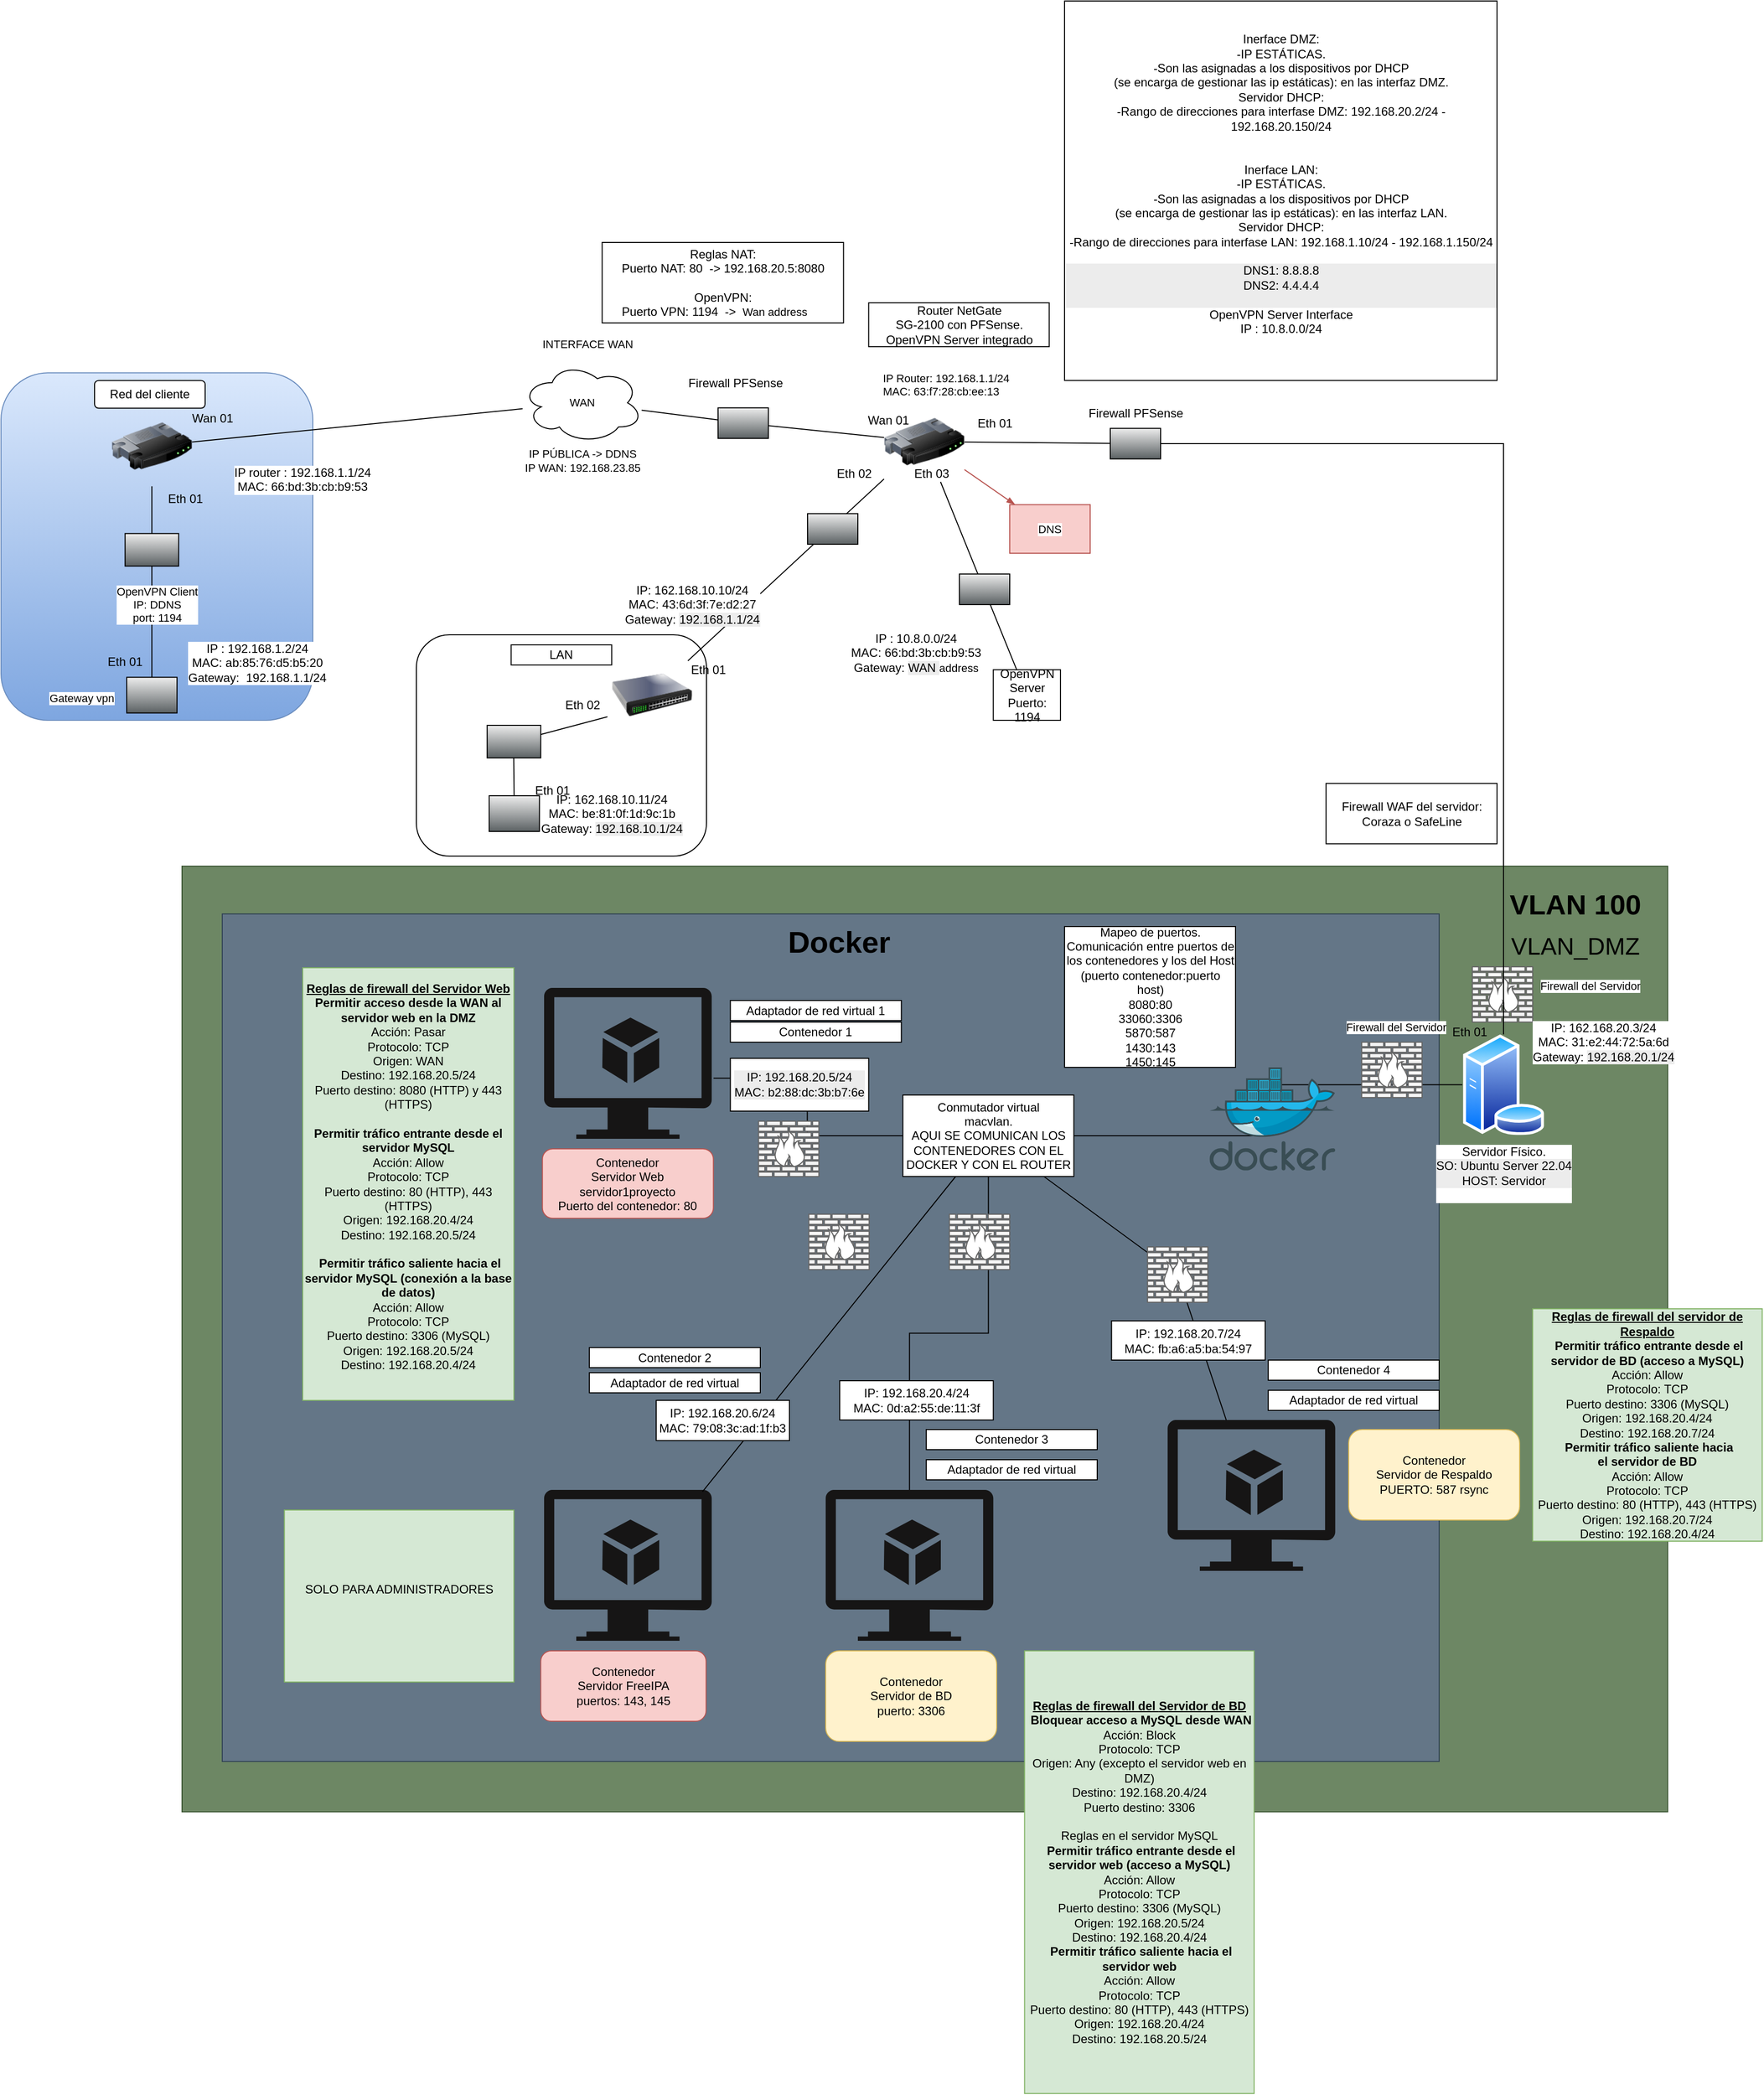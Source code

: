 <mxfile version="27.0.2">
  <diagram name="Página-1" id="Pqih__7b0O05FyZ2u5VV">
    <mxGraphModel dx="1191" dy="1417" grid="1" gridSize="10" guides="1" tooltips="1" connect="1" arrows="1" fold="1" page="1" pageScale="1" pageWidth="827" pageHeight="1169" math="0" shadow="0">
      <root>
        <mxCell id="0" />
        <mxCell id="1" parent="0" />
        <mxCell id="Zybm6XqCpWypI8we6p3C-31" value="" style="rounded=1;whiteSpace=wrap;html=1;" parent="1" vertex="1">
          <mxGeometry y="260" width="288.49" height="220" as="geometry" />
        </mxCell>
        <mxCell id="TX3onEPO9yVp4zeH3xRl-7" value="" style="rounded=1;whiteSpace=wrap;html=1;fillColor=#dae8fc;strokeColor=#6c8ebf;gradientColor=#7ea6e0;" parent="1" vertex="1">
          <mxGeometry x="-413" y="-0.4" width="310" height="345.4" as="geometry" />
        </mxCell>
        <mxCell id="Zybm6XqCpWypI8we6p3C-41" style="edgeStyle=none;shape=connector;rounded=0;orthogonalLoop=1;jettySize=auto;html=1;strokeColor=default;align=center;verticalAlign=middle;fontFamily=Helvetica;fontSize=11;fontColor=default;labelBackgroundColor=default;startFill=0;endArrow=none;" parent="1" source="Zybm6XqCpWypI8we6p3C-38" target="Zybm6XqCpWypI8we6p3C-6" edge="1">
          <mxGeometry relative="1" as="geometry" />
        </mxCell>
        <mxCell id="Zybm6XqCpWypI8we6p3C-38" value="WAN" style="ellipse;shape=cloud;whiteSpace=wrap;html=1;fontFamily=Helvetica;fontSize=11;fontColor=default;labelBackgroundColor=default;" parent="1" vertex="1">
          <mxGeometry x="105.01" y="-10.6" width="120" height="80" as="geometry" />
        </mxCell>
        <mxCell id="Zybm6XqCpWypI8we6p3C-39" style="edgeStyle=none;shape=connector;rounded=0;orthogonalLoop=1;jettySize=auto;html=1;strokeColor=default;align=center;verticalAlign=middle;fontFamily=Helvetica;fontSize=11;fontColor=default;labelBackgroundColor=default;startFill=0;endArrow=none;" parent="1" source="TX3onEPO9yVp4zeH3xRl-1" target="Zybm6XqCpWypI8we6p3C-38" edge="1">
          <mxGeometry relative="1" as="geometry" />
        </mxCell>
        <mxCell id="k9nC3tuPw0mamGYCM7r8-75" style="edgeStyle=none;shape=connector;rounded=0;orthogonalLoop=1;jettySize=auto;html=1;strokeColor=default;align=center;verticalAlign=middle;fontFamily=Helvetica;fontSize=11;fontColor=default;labelBackgroundColor=default;startFill=0;endArrow=none;" parent="1" source="Zybm6XqCpWypI8we6p3C-5" edge="1">
          <mxGeometry relative="1" as="geometry">
            <mxPoint x="270" y="285.91" as="targetPoint" />
          </mxGeometry>
        </mxCell>
        <mxCell id="XZKoMhL5qbzpbagsOUpq-27" style="edgeStyle=none;shape=connector;rounded=0;orthogonalLoop=1;jettySize=auto;html=1;strokeColor=#b85450;align=center;verticalAlign=middle;fontFamily=Helvetica;fontSize=11;fontColor=default;labelBackgroundColor=default;startFill=0;endArrow=blockThin;endFill=1;fillColor=#f8cecc;" parent="1" source="Zybm6XqCpWypI8we6p3C-5" target="XZKoMhL5qbzpbagsOUpq-26" edge="1">
          <mxGeometry relative="1" as="geometry" />
        </mxCell>
        <mxCell id="Zybm6XqCpWypI8we6p3C-5" value="" style="image;html=1;image=img/lib/clip_art/networking/Router_128x128.png" parent="1" vertex="1">
          <mxGeometry x="465.01" y="28" width="80" height="80" as="geometry" />
        </mxCell>
        <mxCell id="Zybm6XqCpWypI8we6p3C-6" value="" style="image;html=1;image=img/lib/clip_art/networking/Router_128x128.png" parent="1" vertex="1">
          <mxGeometry x="-303" y="32.4" width="80" height="80" as="geometry" />
        </mxCell>
        <mxCell id="Zybm6XqCpWypI8we6p3C-34" style="edgeStyle=none;shape=connector;rounded=0;orthogonalLoop=1;jettySize=auto;html=1;strokeColor=default;align=center;verticalAlign=middle;fontFamily=Helvetica;fontSize=11;fontColor=default;labelBackgroundColor=default;startFill=0;endArrow=none;" parent="1" source="1NkxxKSasbxXzvWRkInH-9" target="Zybm6XqCpWypI8we6p3C-33" edge="1">
          <mxGeometry relative="1" as="geometry" />
        </mxCell>
        <mxCell id="Zybm6XqCpWypI8we6p3C-33" value="" style="shape=mxgraph.networks2.icon;aspect=fixed;fillColor=#EDEDED;strokeColor=#000000;gradientColor=#5B6163;network2IconShadow=1;network2bgFillColor=none;network2Icon=mxgraph.networks2.pc;network2IconYOffset=-0.059;network2IconW=1.0;network2IconH=0.71;fontFamily=Helvetica;fontSize=11;fontColor=default;labelBackgroundColor=default;" parent="1" vertex="1">
          <mxGeometry x="-288" y="302.26" width="49.995" height="35.48" as="geometry" />
        </mxCell>
        <mxCell id="Zybm6XqCpWypI8we6p3C-36" value="Gateway vpn" style="text;html=1;align=center;verticalAlign=middle;resizable=0;points=[];autosize=1;strokeColor=none;fillColor=none;fontFamily=Helvetica;fontSize=11;fontColor=default;labelBackgroundColor=default;" parent="1" vertex="1">
          <mxGeometry x="-378" y="307.74" width="90" height="30" as="geometry" />
        </mxCell>
        <mxCell id="Zybm6XqCpWypI8we6p3C-37" value="INTERFACE WAN" style="text;html=1;align=center;verticalAlign=middle;resizable=0;points=[];autosize=1;strokeColor=none;fillColor=none;fontFamily=Helvetica;fontSize=11;fontColor=default;labelBackgroundColor=default;" parent="1" vertex="1">
          <mxGeometry x="115.01" y="-43.6" width="110" height="30" as="geometry" />
        </mxCell>
        <mxCell id="Zybm6XqCpWypI8we6p3C-40" value="IP PÚBLICA -&amp;gt; DDNS&lt;div&gt;IP WAN: 192.168.23.85&lt;/div&gt;" style="text;html=1;align=center;verticalAlign=middle;resizable=0;points=[];autosize=1;strokeColor=none;fillColor=none;fontFamily=Helvetica;fontSize=11;fontColor=default;labelBackgroundColor=default;" parent="1" vertex="1">
          <mxGeometry x="95.01" y="67.4" width="140" height="40" as="geometry" />
        </mxCell>
        <mxCell id="Zybm6XqCpWypI8we6p3C-43" value="OpenVPN Client&lt;div&gt;IP: DDNS&lt;/div&gt;&lt;div&gt;port: 1194&lt;/div&gt;" style="text;html=1;align=center;verticalAlign=middle;resizable=0;points=[];autosize=1;strokeColor=none;fillColor=none;fontFamily=Helvetica;fontSize=11;fontColor=default;labelBackgroundColor=default;" parent="1" vertex="1">
          <mxGeometry x="-308" y="205.0" width="100" height="50" as="geometry" />
        </mxCell>
        <mxCell id="TX3onEPO9yVp4zeH3xRl-10" style="rounded=0;orthogonalLoop=1;jettySize=auto;html=1;endArrow=none;startFill=0;" parent="1" source="1NkxxKSasbxXzvWRkInH-9" target="Zybm6XqCpWypI8we6p3C-6" edge="1">
          <mxGeometry relative="1" as="geometry" />
        </mxCell>
        <mxCell id="1NkxxKSasbxXzvWRkInH-9" value="" style="shape=mxgraph.networks2.icon;aspect=fixed;fillColor=#EDEDED;strokeColor=#000000;gradientColor=#5B6163;network2IconShadow=1;network2bgFillColor=none;network2Icon=mxgraph.networks2.firewall;network2IconXOffset=0.0;network2IconYOffset=0.0;network2IconW=1;network2IconH=0.608;" parent="1" vertex="1">
          <mxGeometry x="-289.64" y="159.34" width="53.29" height="32.4" as="geometry" />
        </mxCell>
        <mxCell id="1NkxxKSasbxXzvWRkInH-17" value="" style="edgeStyle=none;shape=connector;rounded=0;orthogonalLoop=1;jettySize=auto;html=1;strokeColor=default;align=center;verticalAlign=middle;fontFamily=Helvetica;fontSize=11;fontColor=default;labelBackgroundColor=default;startFill=0;endArrow=none;" parent="1" source="Zybm6XqCpWypI8we6p3C-5" target="1NkxxKSasbxXzvWRkInH-12" edge="1">
          <mxGeometry relative="1" as="geometry">
            <mxPoint x="545" y="64" as="sourcePoint" />
            <mxPoint x="1270" y="-15" as="targetPoint" />
          </mxGeometry>
        </mxCell>
        <mxCell id="1NkxxKSasbxXzvWRkInH-12" value="" style="shape=mxgraph.networks2.icon;aspect=fixed;fillColor=#EDEDED;strokeColor=#000000;gradientColor=#5B6163;network2IconShadow=1;network2bgFillColor=none;network2Icon=mxgraph.networks2.firewall;network2IconXOffset=0.0;network2IconYOffset=0.0;network2IconW=1;network2IconH=0.608;" parent="1" vertex="1">
          <mxGeometry x="690" y="54.8" width="50" height="30.4" as="geometry" />
        </mxCell>
        <mxCell id="k9nC3tuPw0mamGYCM7r8-1" value="" style="rounded=0;whiteSpace=wrap;html=1;fillColor=#6d8764;strokeColor=#3A5431;fontColor=#ffffff;" parent="1" vertex="1">
          <mxGeometry x="-233" y="490" width="1477.25" height="940" as="geometry" />
        </mxCell>
        <mxCell id="k9nC3tuPw0mamGYCM7r8-2" value="" style="rounded=0;whiteSpace=wrap;html=1;fillColor=#647687;strokeColor=#314354;fontColor=#ffffff;" parent="1" vertex="1">
          <mxGeometry x="-193" y="537.5" width="1210" height="842.5" as="geometry" />
        </mxCell>
        <mxCell id="k9nC3tuPw0mamGYCM7r8-3" style="edgeStyle=orthogonalEdgeStyle;rounded=0;orthogonalLoop=1;jettySize=auto;html=1;fillColor=#f8cecc;strokeColor=#000000;startArrow=none;startFill=0;strokeWidth=1;endArrow=none;" parent="1" source="k9nC3tuPw0mamGYCM7r8-4" target="k9nC3tuPw0mamGYCM7r8-13" edge="1">
          <mxGeometry relative="1" as="geometry" />
        </mxCell>
        <mxCell id="k9nC3tuPw0mamGYCM7r8-4" value="Servidor Físico.&lt;div&gt;&lt;div style=&quot;text-wrap-mode: wrap; background-color: rgb(236, 236, 236);&quot;&gt;SO: Ubuntu Server 22.04&lt;/div&gt;&lt;div style=&quot;text-wrap-mode: wrap; background-color: rgb(236, 236, 236);&quot;&gt;&lt;span style=&quot;background-color: transparent; color: light-dark(rgb(0, 0, 0), rgb(255, 255, 255));&quot;&gt;HOST: Servidor&lt;/span&gt;&lt;/div&gt;&lt;/div&gt;&lt;div&gt;&lt;br&gt;&lt;/div&gt;" style="image;aspect=fixed;perimeter=ellipsePerimeter;html=1;align=center;shadow=0;dashed=0;spacingTop=3;image=img/lib/active_directory/database_server.svg;" parent="1" vertex="1">
          <mxGeometry x="1040" y="657.25" width="82" height="100" as="geometry" />
        </mxCell>
        <mxCell id="k9nC3tuPw0mamGYCM7r8-5" value="&lt;font style=&quot;font-size: 24px;&quot;&gt;VLAN_DMZ&lt;/font&gt;" style="text;html=1;align=center;verticalAlign=middle;resizable=0;points=[];autosize=1;strokeColor=none;fillColor=none;" parent="1" vertex="1">
          <mxGeometry x="1077" y="550" width="150" height="40" as="geometry" />
        </mxCell>
        <mxCell id="k9nC3tuPw0mamGYCM7r8-6" value="&lt;div&gt;Contenedor&lt;/div&gt;Servidor Web&lt;div&gt;&lt;div&gt;servidor1proyecto&lt;/div&gt;&lt;/div&gt;&lt;div&gt;Puerto del contenedor: 80&lt;/div&gt;" style="rounded=1;whiteSpace=wrap;html=1;fillColor=#f8cecc;strokeColor=#b85450;" parent="1" vertex="1">
          <mxGeometry x="125.33" y="771" width="170" height="69" as="geometry" />
        </mxCell>
        <mxCell id="k9nC3tuPw0mamGYCM7r8-7" value="" style="sketch=0;aspect=fixed;pointerEvents=1;shadow=0;dashed=0;html=1;strokeColor=none;labelPosition=center;verticalLabelPosition=bottom;verticalAlign=top;align=center;fillColor=#161515;shape=mxgraph.azure.virtual_machine_feature;fontColor=#ffffff;" parent="1" vertex="1">
          <mxGeometry x="127" y="611" width="166.67" height="150" as="geometry" />
        </mxCell>
        <mxCell id="k9nC3tuPw0mamGYCM7r8-8" value="" style="sketch=0;aspect=fixed;pointerEvents=1;shadow=0;dashed=0;html=1;strokeColor=none;labelPosition=center;verticalLabelPosition=bottom;verticalAlign=top;align=center;fillColor=#161515;shape=mxgraph.azure.virtual_machine_feature;fontColor=#ffffff;" parent="1" vertex="1">
          <mxGeometry x="407" y="1110" width="166.67" height="150" as="geometry" />
        </mxCell>
        <mxCell id="k9nC3tuPw0mamGYCM7r8-9" value="" style="sketch=0;aspect=fixed;pointerEvents=1;shadow=0;dashed=0;html=1;strokeColor=none;labelPosition=center;verticalLabelPosition=bottom;verticalAlign=top;align=center;fillColor=#161515;shape=mxgraph.azure.virtual_machine_feature;fontColor=#ffffff;" parent="1" vertex="1">
          <mxGeometry x="127.0" y="1110" width="166.67" height="150" as="geometry" />
        </mxCell>
        <mxCell id="k9nC3tuPw0mamGYCM7r8-10" value="&lt;div&gt;Contenedor&lt;/div&gt;&lt;div&gt;Servidor de BD&lt;/div&gt;&lt;div&gt;puerto: 3306&lt;/div&gt;" style="rounded=1;whiteSpace=wrap;html=1;fillColor=#fff2cc;strokeColor=#d6b656;" parent="1" vertex="1">
          <mxGeometry x="407" y="1270" width="170" height="90" as="geometry" />
        </mxCell>
        <mxCell id="k9nC3tuPw0mamGYCM7r8-11" value="&lt;div&gt;Contenedor&lt;/div&gt;&lt;div&gt;Servidor FreeIPA&lt;/div&gt;&lt;div&gt;puertos: 143, 145&lt;/div&gt;" style="rounded=1;whiteSpace=wrap;html=1;fillColor=#f8cecc;strokeColor=#b85450;" parent="1" vertex="1">
          <mxGeometry x="123.67" y="1270" width="164.42" height="70" as="geometry" />
        </mxCell>
        <mxCell id="k9nC3tuPw0mamGYCM7r8-12" style="edgeStyle=orthogonalEdgeStyle;rounded=0;orthogonalLoop=1;jettySize=auto;html=1;endArrow=none;startFill=0;" parent="1" source="k9nC3tuPw0mamGYCM7r8-13" target="k9nC3tuPw0mamGYCM7r8-8" edge="1">
          <mxGeometry relative="1" as="geometry" />
        </mxCell>
        <mxCell id="k9nC3tuPw0mamGYCM7r8-53" style="rounded=0;orthogonalLoop=1;jettySize=auto;html=1;endArrow=none;startFill=0;" parent="1" source="k9nC3tuPw0mamGYCM7r8-13" target="k9nC3tuPw0mamGYCM7r8-50" edge="1">
          <mxGeometry relative="1" as="geometry" />
        </mxCell>
        <mxCell id="k9nC3tuPw0mamGYCM7r8-13" value="&lt;div&gt;&lt;span style=&quot;background-color: transparent; color: light-dark(rgb(0, 0, 0), rgb(255, 255, 255));&quot;&gt;Conmutador virtual&lt;/span&gt;&lt;/div&gt;&lt;div&gt;&lt;span style=&quot;background-color: transparent; color: light-dark(rgb(0, 0, 0), rgb(255, 255, 255));&quot;&gt;macvlan.&lt;/span&gt;&lt;/div&gt;&lt;div&gt;&lt;span style=&quot;background-color: transparent; color: light-dark(rgb(0, 0, 0), rgb(255, 255, 255));&quot;&gt;AQUI SE COMUNICAN LOS CONTENEDORES CON EL DOCKER Y CON EL ROUTER&lt;/span&gt;&lt;/div&gt;" style="whiteSpace=wrap;html=1;" parent="1" vertex="1">
          <mxGeometry x="483.75" y="717.5" width="170" height="81" as="geometry" />
        </mxCell>
        <mxCell id="k9nC3tuPw0mamGYCM7r8-14" style="edgeStyle=orthogonalEdgeStyle;rounded=0;orthogonalLoop=1;jettySize=auto;html=1;entryX=1.011;entryY=0.598;entryDx=0;entryDy=0;entryPerimeter=0;endArrow=none;startFill=0;" parent="1" source="k9nC3tuPw0mamGYCM7r8-13" target="k9nC3tuPw0mamGYCM7r8-7" edge="1">
          <mxGeometry relative="1" as="geometry" />
        </mxCell>
        <mxCell id="k9nC3tuPw0mamGYCM7r8-15" style="rounded=0;orthogonalLoop=1;jettySize=auto;html=1;entryX=0.945;entryY=0.012;entryDx=0;entryDy=0;entryPerimeter=0;endArrow=none;startFill=0;" parent="1" source="k9nC3tuPw0mamGYCM7r8-13" target="k9nC3tuPw0mamGYCM7r8-9" edge="1">
          <mxGeometry relative="1" as="geometry" />
        </mxCell>
        <mxCell id="k9nC3tuPw0mamGYCM7r8-16" value="Adaptador de red virtual" style="whiteSpace=wrap;html=1;" parent="1" vertex="1">
          <mxGeometry x="507" y="1080" width="170" height="20" as="geometry" />
        </mxCell>
        <mxCell id="k9nC3tuPw0mamGYCM7r8-17" value="Adaptador de red virtual" style="whiteSpace=wrap;html=1;" parent="1" vertex="1">
          <mxGeometry x="172" y="993.5" width="170" height="20" as="geometry" />
        </mxCell>
        <mxCell id="k9nC3tuPw0mamGYCM7r8-18" value="Adaptador de red virtual 1" style="whiteSpace=wrap;html=1;" parent="1" vertex="1">
          <mxGeometry x="312.24" y="623.5" width="170" height="20" as="geometry" />
        </mxCell>
        <mxCell id="k9nC3tuPw0mamGYCM7r8-19" value="" style="verticalAlign=top;verticalLabelPosition=bottom;labelPosition=center;align=center;html=1;outlineConnect=0;gradientDirection=north;strokeWidth=2;shape=mxgraph.networks.firewall;fillColor=#f5f5f5;fontColor=#333333;strokeColor=#666666;" parent="1" vertex="1">
          <mxGeometry x="340.24" y="743.5" width="60" height="55" as="geometry" />
        </mxCell>
        <mxCell id="k9nC3tuPw0mamGYCM7r8-20" value="" style="verticalAlign=top;verticalLabelPosition=bottom;labelPosition=center;align=center;html=1;outlineConnect=0;gradientDirection=north;strokeWidth=2;shape=mxgraph.networks.firewall;fillColor=#f5f5f5;fontColor=#333333;strokeColor=#666666;" parent="1" vertex="1">
          <mxGeometry x="390.24" y="836" width="60" height="55" as="geometry" />
        </mxCell>
        <mxCell id="k9nC3tuPw0mamGYCM7r8-21" value="" style="verticalAlign=top;verticalLabelPosition=bottom;labelPosition=center;align=center;html=1;outlineConnect=0;gradientDirection=north;strokeWidth=2;shape=mxgraph.networks.firewall;fillColor=#f5f5f5;fontColor=#333333;strokeColor=#666666;" parent="1" vertex="1">
          <mxGeometry x="530" y="836" width="60" height="55" as="geometry" />
        </mxCell>
        <mxCell id="k9nC3tuPw0mamGYCM7r8-22" value="&lt;div&gt;&lt;div&gt;&lt;div&gt;&lt;b&gt;&lt;u&gt;Reglas de firewall del&amp;nbsp;&lt;span style=&quot;background-color: transparent; color: light-dark(rgb(0, 0, 0), rgb(255, 255, 255));&quot;&gt;Servidor de BD&lt;/span&gt;&lt;/u&gt;&lt;/b&gt;&lt;b style=&quot;background-color: transparent; color: light-dark(rgb(0, 0, 0), rgb(255, 255, 255));&quot;&gt;&lt;/b&gt;&lt;/div&gt;&lt;div&gt;&lt;b style=&quot;background-color: transparent; color: light-dark(rgb(0, 0, 0), rgb(255, 255, 255));&quot;&gt;&amp;nbsp;Bloquear acceso a MySQL desde WAN&lt;/b&gt;&lt;/div&gt;&lt;/div&gt;&lt;/div&gt;&lt;div&gt;Acción: Block&lt;/div&gt;&lt;div&gt;Protocolo: TCP&lt;/div&gt;&lt;div&gt;Origen: Any (excepto el servidor web en DMZ)&lt;/div&gt;&lt;div&gt;Destino:&amp;nbsp;&lt;span style=&quot;background-color: transparent; color: light-dark(rgb(0, 0, 0), rgb(255, 255, 255));&quot;&gt;192.168.20.4/24&lt;/span&gt;&lt;/div&gt;&lt;div&gt;Puerto destino: 3306&lt;/div&gt;&lt;div&gt;&lt;br&gt;&lt;/div&gt;&lt;div&gt;&lt;div&gt;Reglas en el servidor MySQL&lt;/div&gt;&lt;div&gt;&lt;b&gt;&amp;nbsp;Permitir tráfico entrante desde el servidor web (acceso a MySQL)&lt;/b&gt;&lt;/div&gt;&lt;div&gt;Acción: Allow&lt;/div&gt;&lt;div&gt;Protocolo: TCP&lt;/div&gt;&lt;div&gt;Puerto destino: 3306 (MySQL)&lt;/div&gt;&lt;div&gt;Origen:&amp;nbsp;&lt;span style=&quot;background-color: transparent; color: light-dark(rgb(0, 0, 0), rgb(255, 255, 255));&quot;&gt;192.168.20.5/24&lt;/span&gt;&lt;/div&gt;&lt;div&gt;Destino:&amp;nbsp;&lt;span style=&quot;background-color: transparent; color: light-dark(rgb(0, 0, 0), rgb(255, 255, 255));&quot;&gt;192.168.20.4/24&lt;/span&gt;&lt;/div&gt;&lt;div&gt;&lt;b&gt;&amp;nbsp;Permitir tráfico saliente hacia el servidor web&lt;/b&gt;&lt;/div&gt;&lt;div&gt;Acción: Allow&lt;/div&gt;&lt;div&gt;Protocolo: TCP&lt;/div&gt;&lt;div&gt;Puerto destino: 80 (HTTP), 443 (HTTPS)&lt;/div&gt;&lt;div&gt;Origen:&amp;nbsp;&lt;span style=&quot;background-color: transparent; color: light-dark(rgb(0, 0, 0), rgb(255, 255, 255));&quot;&gt;192.168.20.4/24&lt;/span&gt;&lt;/div&gt;&lt;div&gt;Destino: 192.168.20.5/24&lt;/div&gt;&lt;/div&gt;" style="rounded=0;whiteSpace=wrap;html=1;fillColor=#d5e8d4;strokeColor=#82b366;" parent="1" vertex="1">
          <mxGeometry x="604.77" y="1270" width="228.23" height="440" as="geometry" />
        </mxCell>
        <mxCell id="k9nC3tuPw0mamGYCM7r8-23" value="&lt;div&gt;&lt;div&gt;&lt;b&gt;&lt;u&gt;Reglas de firewall del Servidor Web&lt;/u&gt;&lt;/b&gt;&lt;/div&gt;&lt;div&gt;&lt;b style=&quot;background-color: transparent; color: light-dark(rgb(0, 0, 0), rgb(255, 255, 255));&quot;&gt;Permitir acceso desde la WAN al servidor web en la DMZ&lt;/b&gt;&lt;/div&gt;&lt;div&gt;Acción: Pasar&lt;/div&gt;&lt;div&gt;Protocolo: TCP&lt;/div&gt;&lt;div&gt;Origen: WAN&lt;/div&gt;&lt;div&gt;Destino: 192.168.20.5/24&lt;/div&gt;&lt;div&gt;Puerto destino: 8080 (HTTP) y 443 (HTTPS)&lt;/div&gt;&lt;/div&gt;&lt;div&gt;&lt;br&gt;&lt;/div&gt;&lt;div&gt;&lt;div&gt;&lt;span style=&quot;background-color: transparent; color: light-dark(rgb(0, 0, 0), rgb(255, 255, 255));&quot;&gt;&lt;b&gt;Permitir tráfico entrante desde el servidor MySQL&lt;/b&gt;&lt;/span&gt;&lt;/div&gt;&lt;div&gt;Acción: Allow&lt;/div&gt;&lt;div&gt;Protocolo: TCP&lt;/div&gt;&lt;div&gt;Puerto destino: 80 (HTTP), 443 (HTTPS)&lt;/div&gt;&lt;div&gt;Origen:&amp;nbsp;&lt;span style=&quot;background-color: transparent; color: light-dark(rgb(0, 0, 0), rgb(255, 255, 255));&quot;&gt;192.168.20.4/24&lt;/span&gt;&lt;/div&gt;&lt;div&gt;Destino:&amp;nbsp;&lt;span style=&quot;background-color: transparent; color: light-dark(rgb(0, 0, 0), rgb(255, 255, 255));&quot;&gt;192.168.20.5/24&lt;/span&gt;&lt;/div&gt;&lt;div&gt;&lt;br&gt;&lt;/div&gt;&lt;div&gt;&lt;b&gt;&amp;nbsp;Permitir tráfico saliente hacia el servidor MySQL (conexión a la base de datos)&lt;/b&gt;&lt;/div&gt;&lt;div&gt;Acción: Allow&lt;/div&gt;&lt;div&gt;Protocolo: TCP&lt;/div&gt;&lt;div&gt;Puerto destino: 3306 (MySQL)&lt;/div&gt;&lt;div&gt;Origen:&amp;nbsp;&lt;span style=&quot;background-color: transparent; color: light-dark(rgb(0, 0, 0), rgb(255, 255, 255));&quot;&gt;192.168.20.5/24&lt;/span&gt;&lt;/div&gt;&lt;div&gt;Destino:&amp;nbsp;&lt;span style=&quot;background-color: transparent; color: light-dark(rgb(0, 0, 0), rgb(255, 255, 255));&quot;&gt;192.168.20.4/24&lt;/span&gt;&lt;/div&gt;&lt;/div&gt;&lt;div&gt;&lt;br&gt;&lt;/div&gt;" style="whiteSpace=wrap;html=1;fillColor=#d5e8d4;strokeColor=#82b366;" parent="1" vertex="1">
          <mxGeometry x="-113" y="591" width="210" height="430" as="geometry" />
        </mxCell>
        <mxCell id="k9nC3tuPw0mamGYCM7r8-25" value="&lt;div style=&quot;background-color: rgb(236, 236, 236);&quot;&gt;&lt;div style=&quot;background-color: rgb(236, 236, 236);&quot;&gt;IP: 192.168.20.5/24&lt;/div&gt;&lt;div style=&quot;background-color: rgb(236, 236, 236);&quot;&gt;&lt;span style=&quot;background-color: transparent; color: light-dark(rgb(0, 0, 0), rgb(255, 255, 255));&quot;&gt;MAC&lt;/span&gt;&lt;span style=&quot;background-color: transparent; color: light-dark(rgb(0, 0, 0), rgb(255, 255, 255));&quot;&gt;:&amp;nbsp;b2:88:dc:3b:b7:6e&lt;/span&gt;&lt;/div&gt;&lt;/div&gt;" style="whiteSpace=wrap;html=1;" parent="1" vertex="1">
          <mxGeometry x="312.24" y="681" width="137.51" height="52.5" as="geometry" />
        </mxCell>
        <mxCell id="k9nC3tuPw0mamGYCM7r8-26" value="&lt;div&gt;IP: 192.168.20.6/24&lt;/div&gt;&lt;div&gt;&lt;span style=&quot;background-color: transparent; color: light-dark(rgb(0, 0, 0), rgb(255, 255, 255));&quot;&gt;MAC:&amp;nbsp;&lt;/span&gt;&lt;span style=&quot;background-color: transparent; color: light-dark(rgb(0, 0, 0), rgb(255, 255, 255));&quot;&gt;79:08:3c:ad:1f:b3&lt;/span&gt;&lt;/div&gt;" style="whiteSpace=wrap;html=1;" parent="1" vertex="1">
          <mxGeometry x="238.49" y="1021" width="132.51" height="40" as="geometry" />
        </mxCell>
        <mxCell id="k9nC3tuPw0mamGYCM7r8-27" value="&lt;div&gt;IP: 192.168.20.4/24&lt;/div&gt;&lt;div&gt;&lt;span style=&quot;background-color: transparent; color: light-dark(rgb(0, 0, 0), rgb(255, 255, 255));&quot;&gt;MAC:&amp;nbsp;0d:a2:55:de:11:3f&lt;/span&gt;&lt;/div&gt;" style="whiteSpace=wrap;html=1;" parent="1" vertex="1">
          <mxGeometry x="420.92" y="1001.5" width="152.75" height="39" as="geometry" />
        </mxCell>
        <mxCell id="k9nC3tuPw0mamGYCM7r8-28" value="&lt;font style=&quot;font-size: 28px;&quot;&gt;&lt;b style=&quot;&quot;&gt;VLAN 100&lt;/b&gt;&lt;/font&gt;" style="text;html=1;align=center;verticalAlign=middle;resizable=0;points=[];autosize=1;strokeColor=none;fillColor=none;" parent="1" vertex="1">
          <mxGeometry x="1077" y="502.5" width="150" height="50" as="geometry" />
        </mxCell>
        <mxCell id="k9nC3tuPw0mamGYCM7r8-29" value="&lt;span style=&quot;font-size: 30px;&quot;&gt;&lt;b&gt;Docker&lt;/b&gt;&lt;/span&gt;" style="text;html=1;align=center;verticalAlign=middle;resizable=0;points=[];autosize=1;strokeColor=none;fillColor=none;" parent="1" vertex="1">
          <mxGeometry x="355" y="540" width="130" height="50" as="geometry" />
        </mxCell>
        <mxCell id="k9nC3tuPw0mamGYCM7r8-30" value="Contenedor 1" style="whiteSpace=wrap;html=1;" parent="1" vertex="1">
          <mxGeometry x="312.24" y="645" width="170" height="20" as="geometry" />
        </mxCell>
        <mxCell id="k9nC3tuPw0mamGYCM7r8-31" value="Contenedor 2" style="whiteSpace=wrap;html=1;" parent="1" vertex="1">
          <mxGeometry x="172" y="968.5" width="170" height="20" as="geometry" />
        </mxCell>
        <mxCell id="k9nC3tuPw0mamGYCM7r8-32" value="Contenedor 3" style="whiteSpace=wrap;html=1;" parent="1" vertex="1">
          <mxGeometry x="507" y="1050" width="170" height="20" as="geometry" />
        </mxCell>
        <mxCell id="k9nC3tuPw0mamGYCM7r8-46" value="" style="sketch=0;aspect=fixed;pointerEvents=1;shadow=0;dashed=0;html=1;strokeColor=none;labelPosition=center;verticalLabelPosition=bottom;verticalAlign=top;align=center;fillColor=#161515;shape=mxgraph.azure.virtual_machine_feature;fontColor=#ffffff;" parent="1" vertex="1">
          <mxGeometry x="747" y="1040.5" width="166.67" height="150" as="geometry" />
        </mxCell>
        <mxCell id="k9nC3tuPw0mamGYCM7r8-47" value="&lt;div&gt;Contenedor&lt;/div&gt;&lt;div&gt;Servidor de Respaldo&lt;/div&gt;&lt;div&gt;PUERTO:&amp;nbsp;&lt;span style=&quot;background-color: transparent; color: light-dark(rgb(0, 0, 0), rgb(255, 255, 255));&quot;&gt;587 rsync&lt;/span&gt;&lt;/div&gt;" style="rounded=1;whiteSpace=wrap;html=1;fillColor=#fff2cc;strokeColor=#d6b656;" parent="1" vertex="1">
          <mxGeometry x="927" y="1050" width="170" height="90" as="geometry" />
        </mxCell>
        <mxCell id="k9nC3tuPw0mamGYCM7r8-49" value="Adaptador de red virtual" style="whiteSpace=wrap;html=1;" parent="1" vertex="1">
          <mxGeometry x="847" y="1011" width="170" height="20" as="geometry" />
        </mxCell>
        <mxCell id="k9nC3tuPw0mamGYCM7r8-54" style="edgeStyle=none;shape=connector;rounded=0;orthogonalLoop=1;jettySize=auto;html=1;strokeColor=default;align=center;verticalAlign=middle;fontFamily=Helvetica;fontSize=11;fontColor=default;labelBackgroundColor=default;startFill=0;endArrow=none;" parent="1" source="k9nC3tuPw0mamGYCM7r8-50" target="k9nC3tuPw0mamGYCM7r8-46" edge="1">
          <mxGeometry relative="1" as="geometry" />
        </mxCell>
        <mxCell id="k9nC3tuPw0mamGYCM7r8-50" value="" style="verticalAlign=top;verticalLabelPosition=bottom;labelPosition=center;align=center;html=1;outlineConnect=0;gradientDirection=north;strokeWidth=2;shape=mxgraph.networks.firewall;fillColor=#f5f5f5;fontColor=#333333;strokeColor=#666666;" parent="1" vertex="1">
          <mxGeometry x="727" y="868.5" width="60" height="55" as="geometry" />
        </mxCell>
        <mxCell id="k9nC3tuPw0mamGYCM7r8-51" value="&lt;div&gt;IP: 192.168.20.7/24&lt;/div&gt;&lt;div&gt;&lt;span style=&quot;background-color: transparent; color: light-dark(rgb(0, 0, 0), rgb(255, 255, 255));&quot;&gt;MAC:&amp;nbsp;&lt;/span&gt;&lt;span style=&quot;background-color: transparent;&quot;&gt;fb:a6:a5:ba:54:97&lt;/span&gt;&lt;/div&gt;" style="whiteSpace=wrap;html=1;" parent="1" vertex="1">
          <mxGeometry x="691.25" y="942" width="152.75" height="39" as="geometry" />
        </mxCell>
        <mxCell id="k9nC3tuPw0mamGYCM7r8-52" value="Contenedor 4" style="whiteSpace=wrap;html=1;" parent="1" vertex="1">
          <mxGeometry x="847" y="981" width="170" height="20" as="geometry" />
        </mxCell>
        <mxCell id="k9nC3tuPw0mamGYCM7r8-59" value="" style="verticalAlign=top;verticalLabelPosition=bottom;labelPosition=center;align=center;html=1;outlineConnect=0;gradientDirection=north;strokeWidth=2;shape=mxgraph.networks.firewall;fillColor=#f5f5f5;fontColor=#333333;strokeColor=#666666;" parent="1" vertex="1">
          <mxGeometry x="1050" y="590" width="60" height="55" as="geometry" />
        </mxCell>
        <mxCell id="k9nC3tuPw0mamGYCM7r8-60" value="&lt;div&gt;Firewall WAF del servidor: Coraza o SafeLine&lt;/div&gt;" style="whiteSpace=wrap;html=1;" parent="1" vertex="1">
          <mxGeometry x="904.52" y="407.74" width="170" height="60" as="geometry" />
        </mxCell>
        <mxCell id="k9nC3tuPw0mamGYCM7r8-61" value="Mapeo de puertos. Comunicación entre puertos de los contenedores y los del Host&lt;div&gt;(puerto contenedor:puerto host)&lt;br&gt;&lt;div&gt;8080:80&lt;/div&gt;&lt;/div&gt;&lt;div&gt;33060:3306&lt;/div&gt;&lt;div&gt;5870:587&lt;/div&gt;&lt;div&gt;1430:143&lt;/div&gt;&lt;div&gt;1450:145&lt;/div&gt;" style="whiteSpace=wrap;html=1;" parent="1" vertex="1">
          <mxGeometry x="644.52" y="550" width="170" height="140" as="geometry" />
        </mxCell>
        <mxCell id="k9nC3tuPw0mamGYCM7r8-65" value="&lt;div style=&quot;font-size: 12px;&quot;&gt;IP: 162.168.20.3/24&lt;/div&gt;&lt;div style=&quot;font-size: 12px;&quot;&gt;&lt;span style=&quot;background-color: transparent; color: light-dark(rgb(0, 0, 0), rgb(255, 255, 255));&quot;&gt;MAC:&amp;nbsp;31:e2:44:72:5a:6d&lt;/span&gt;&lt;/div&gt;&lt;div style=&quot;font-size: 12px;&quot;&gt;&lt;span style=&quot;background-color: transparent; color: light-dark(rgb(0, 0, 0), rgb(255, 255, 255));&quot;&gt;Gateway:&amp;nbsp;&lt;/span&gt;&lt;span style=&quot;background-color: rgb(236, 236, 236); text-wrap-mode: wrap; color: light-dark(rgb(0, 0, 0), rgb(255, 255, 255));&quot;&gt;192.168.20.1/24&lt;/span&gt;&lt;/div&gt;" style="edgeLabel;html=1;align=center;verticalAlign=middle;resizable=0;points=[];" parent="1" vertex="1" connectable="0">
          <mxGeometry x="1179.999" y="665.0" as="geometry" />
        </mxCell>
        <mxCell id="k9nC3tuPw0mamGYCM7r8-67" value="&lt;div&gt;&lt;span style=&quot;background-color: transparent; color: light-dark(rgb(0, 0, 0), rgb(255, 255, 255));&quot;&gt;Inerface DMZ:&lt;/span&gt;&lt;/div&gt;&lt;div&gt;&lt;div&gt;&lt;span style=&quot;background-color: transparent; color: light-dark(rgb(0, 0, 0), rgb(255, 255, 255));&quot;&gt;-IP ESTÁTICAS.&lt;/span&gt;&lt;/div&gt;&lt;div&gt;&lt;div&gt;-Son las asignadas a los dispositivos por DHCP&lt;/div&gt;&lt;div&gt;(se encarga de gestionar las ip estáticas): en las interfaz DMZ.&lt;/div&gt;&lt;/div&gt;&lt;/div&gt;&lt;div&gt;&lt;div&gt;Servidor DHCP:&lt;/div&gt;&lt;div&gt;&lt;span style=&quot;background-color: transparent; color: light-dark(rgb(0, 0, 0), rgb(255, 255, 255));&quot;&gt;-Rango de direcciones para interfase DMZ: 192.168.20.2/24 - 192.168.20.150/24&lt;/span&gt;&lt;/div&gt;&lt;/div&gt;&lt;div&gt;&lt;span style=&quot;background-color: transparent; color: light-dark(rgb(0, 0, 0), rgb(255, 255, 255));&quot;&gt;&lt;br&gt;&lt;/span&gt;&lt;/div&gt;&lt;div&gt;&lt;span style=&quot;background-color: transparent; color: light-dark(rgb(0, 0, 0), rgb(255, 255, 255));&quot;&gt;&lt;br&gt;&lt;/span&gt;&lt;/div&gt;&lt;div&gt;&lt;div&gt;&lt;span style=&quot;background-color: transparent; color: light-dark(rgb(0, 0, 0), rgb(255, 255, 255));&quot;&gt;Inerface LAN:&lt;/span&gt;&lt;/div&gt;&lt;div&gt;&lt;div&gt;&lt;span style=&quot;background-color: transparent; color: light-dark(rgb(0, 0, 0), rgb(255, 255, 255));&quot;&gt;-IP ESTÁTICAS.&lt;/span&gt;&lt;/div&gt;&lt;div&gt;&lt;div&gt;-Son las asignadas a los dispositivos por DHCP&lt;/div&gt;&lt;div&gt;(se encarga de gestionar las ip estáticas): en las interfaz LAN.&lt;/div&gt;&lt;/div&gt;&lt;/div&gt;&lt;div&gt;&lt;div&gt;Servidor DHCP:&lt;/div&gt;&lt;div&gt;&lt;span style=&quot;background-color: transparent; color: light-dark(rgb(0, 0, 0), rgb(255, 255, 255));&quot;&gt;-Rango de direcciones para interfase LAN: 192.168.1.10/24 - 192.168.1.150/24&lt;/span&gt;&lt;/div&gt;&lt;/div&gt;&lt;div&gt;&lt;span style=&quot;background-color: transparent; color: light-dark(rgb(0, 0, 0), rgb(255, 255, 255));&quot;&gt;&lt;br&gt;&lt;/span&gt;&lt;/div&gt;&lt;div&gt;&lt;div style=&quot;background-color: rgb(236, 236, 236);&quot;&gt;DNS1: 8.8.8.8&lt;/div&gt;&lt;div style=&quot;background-color: rgb(236, 236, 236);&quot;&gt;DNS2: 4.4.4.4&lt;/div&gt;&lt;/div&gt;&lt;div style=&quot;background-color: rgb(236, 236, 236);&quot;&gt;&lt;br&gt;&lt;/div&gt;&lt;div&gt;OpenVPN Server Interface&lt;/div&gt;&lt;/div&gt;&lt;div&gt;IP : 10.8.0.0/24&lt;/div&gt;&lt;div&gt;&lt;br&gt;&lt;/div&gt;" style="whiteSpace=wrap;html=1;" parent="1" vertex="1">
          <mxGeometry x="644.52" y="-370" width="430" height="377.2" as="geometry" />
        </mxCell>
        <mxCell id="k9nC3tuPw0mamGYCM7r8-68" value="&lt;span style=&quot;text-wrap-mode: nowrap;&quot;&gt;Router&amp;nbsp;&lt;/span&gt;&lt;span style=&quot;background-color: transparent; color: light-dark(rgb(0, 0, 0), rgb(255, 255, 255));&quot;&gt;NetGate&lt;/span&gt;&lt;div&gt;SG-2100&lt;span style=&quot;background-color: transparent; color: light-dark(rgb(0, 0, 0), rgb(255, 255, 255)); text-wrap-mode: nowrap;&quot;&gt;&amp;nbsp;con PFSense.&lt;/span&gt;&lt;/div&gt;&lt;div&gt;&lt;span style=&quot;background-color: transparent; color: light-dark(rgb(0, 0, 0), rgb(255, 255, 255)); text-wrap-mode: nowrap;&quot;&gt;OpenVPN Server integrado&lt;/span&gt;&lt;/div&gt;" style="whiteSpace=wrap;html=1;" parent="1" vertex="1">
          <mxGeometry x="449.75" y="-70" width="179.51" height="43.6" as="geometry" />
        </mxCell>
        <mxCell id="k9nC3tuPw0mamGYCM7r8-69" value="Firewall PFSense" style="text;html=1;align=center;verticalAlign=middle;resizable=0;points=[];autosize=1;strokeColor=none;fillColor=none;" parent="1" vertex="1">
          <mxGeometry x="655" y="24.8" width="120" height="30" as="geometry" />
        </mxCell>
        <mxCell id="k9nC3tuPw0mamGYCM7r8-70" value="Eth 01" style="text;html=1;align=center;verticalAlign=middle;resizable=0;points=[];autosize=1;strokeColor=none;fillColor=none;" parent="1" vertex="1">
          <mxGeometry x="545.01" y="34.8" width="60" height="30" as="geometry" />
        </mxCell>
        <mxCell id="k9nC3tuPw0mamGYCM7r8-72" value="Wan 01" style="text;html=1;align=center;verticalAlign=middle;resizable=0;points=[];autosize=1;strokeColor=none;fillColor=none;" parent="1" vertex="1">
          <mxGeometry x="439" y="32.4" width="60" height="30" as="geometry" />
        </mxCell>
        <mxCell id="k9nC3tuPw0mamGYCM7r8-76" value="Eth 02" style="text;html=1;align=center;verticalAlign=middle;resizable=0;points=[];autosize=1;strokeColor=none;fillColor=none;" parent="1" vertex="1">
          <mxGeometry x="405.01" y="84.8" width="60" height="30" as="geometry" />
        </mxCell>
        <mxCell id="k9nC3tuPw0mamGYCM7r8-77" value="" style="shape=mxgraph.networks2.icon;aspect=fixed;fillColor=#EDEDED;strokeColor=#000000;gradientColor=#5B6163;network2IconShadow=1;network2bgFillColor=none;network2Icon=mxgraph.networks2.firewall;network2IconXOffset=0.0;network2IconYOffset=0.0;network2IconW=1;network2IconH=0.608;" parent="1" vertex="1">
          <mxGeometry x="389" y="139.6" width="50" height="30.4" as="geometry" />
        </mxCell>
        <mxCell id="183Fm3--1oJe01zZQcFs-2" style="edgeStyle=none;shape=connector;rounded=0;orthogonalLoop=1;jettySize=auto;html=1;strokeColor=default;align=center;verticalAlign=middle;fontFamily=Helvetica;fontSize=11;fontColor=default;labelBackgroundColor=default;startFill=0;endArrow=none;" edge="1" parent="1" source="TX3onEPO9yVp4zeH3xRl-1" target="Zybm6XqCpWypI8we6p3C-5">
          <mxGeometry relative="1" as="geometry" />
        </mxCell>
        <mxCell id="TX3onEPO9yVp4zeH3xRl-1" value="" style="shape=mxgraph.networks2.icon;aspect=fixed;fillColor=#EDEDED;strokeColor=#000000;gradientColor=#5B6163;network2IconShadow=1;network2bgFillColor=none;network2Icon=mxgraph.networks2.firewall;network2IconXOffset=0.0;network2IconYOffset=0.0;network2IconW=1;network2IconH=0.608;" parent="1" vertex="1">
          <mxGeometry x="300" y="34.4" width="50" height="30.4" as="geometry" />
        </mxCell>
        <mxCell id="TX3onEPO9yVp4zeH3xRl-3" value="Firewall PFSense" style="text;html=1;align=center;verticalAlign=middle;resizable=0;points=[];autosize=1;strokeColor=none;fillColor=none;" parent="1" vertex="1">
          <mxGeometry x="256.51" y="-5.2" width="120" height="30" as="geometry" />
        </mxCell>
        <mxCell id="TX3onEPO9yVp4zeH3xRl-8" value="Red del cliente" style="rounded=1;whiteSpace=wrap;html=1;" parent="1" vertex="1">
          <mxGeometry x="-320" y="7.2" width="110" height="27.6" as="geometry" />
        </mxCell>
        <mxCell id="TX3onEPO9yVp4zeH3xRl-9" value="Wan 01" style="text;html=1;align=center;verticalAlign=middle;resizable=0;points=[];autosize=1;strokeColor=none;fillColor=none;" parent="1" vertex="1">
          <mxGeometry x="-233.0" y="30.0" width="60" height="30" as="geometry" />
        </mxCell>
        <mxCell id="TX3onEPO9yVp4zeH3xRl-11" value="Eth 01" style="text;html=1;align=center;verticalAlign=middle;resizable=0;points=[];autosize=1;strokeColor=none;fillColor=none;" parent="1" vertex="1">
          <mxGeometry x="-260" y="109.74" width="60" height="30" as="geometry" />
        </mxCell>
        <mxCell id="183Fm3--1oJe01zZQcFs-1" style="rounded=0;orthogonalLoop=1;jettySize=auto;html=1;endArrow=none;startFill=0;" edge="1" parent="1" source="TX3onEPO9yVp4zeH3xRl-4" target="Zybm6XqCpWypI8we6p3C-5">
          <mxGeometry relative="1" as="geometry" />
        </mxCell>
        <mxCell id="TX3onEPO9yVp4zeH3xRl-4" value="&lt;span style=&quot;text-wrap-mode: nowrap;&quot;&gt;OpenVPN&lt;/span&gt;&lt;div&gt;&lt;span style=&quot;text-wrap-mode: nowrap;&quot;&gt;Server&lt;/span&gt;&lt;/div&gt;&lt;div&gt;&lt;span style=&quot;text-wrap-mode: nowrap;&quot;&gt;Puerto: 1194&lt;/span&gt;&lt;/div&gt;" style="whiteSpace=wrap;html=1;" parent="1" vertex="1">
          <mxGeometry x="573.67" y="294.74" width="66.79" height="50.26" as="geometry" />
        </mxCell>
        <mxCell id="TX3onEPO9yVp4zeH3xRl-14" style="edgeStyle=orthogonalEdgeStyle;shape=connector;rounded=0;orthogonalLoop=1;jettySize=auto;html=1;strokeColor=default;align=center;verticalAlign=middle;fontFamily=Helvetica;fontSize=11;fontColor=default;labelBackgroundColor=default;startFill=0;endArrow=none;" parent="1" source="1NkxxKSasbxXzvWRkInH-12" target="k9nC3tuPw0mamGYCM7r8-4" edge="1">
          <mxGeometry relative="1" as="geometry" />
        </mxCell>
        <mxCell id="XZKoMhL5qbzpbagsOUpq-1" value="&lt;div&gt;&lt;u style=&quot;background-color: transparent; color: light-dark(rgb(0, 0, 0), rgb(255, 255, 255));&quot;&gt;&lt;b&gt;Reglas de firewall del servidor de Respaldo&lt;/b&gt;&lt;/u&gt;&lt;/div&gt;&lt;div&gt;&lt;div&gt;&lt;b&gt;&amp;nbsp;Permitir tráfico entrante desde el servidor de BD (acceso a MySQL)&lt;/b&gt;&lt;/div&gt;&lt;div&gt;Acción: Allow&lt;/div&gt;&lt;div&gt;Protocolo: TCP&lt;/div&gt;&lt;div&gt;Puerto destino: 3306 (MySQL)&lt;/div&gt;&lt;div&gt;Origen:&amp;nbsp;&lt;span style=&quot;background-color: transparent; color: light-dark(rgb(0, 0, 0), rgb(255, 255, 255));&quot;&gt;192.168.20.4/24&lt;/span&gt;&lt;/div&gt;&lt;div&gt;Destino: 192.168.20.7&lt;span style=&quot;background-color: transparent; color: light-dark(rgb(0, 0, 0), rgb(255, 255, 255));&quot;&gt;/24&lt;/span&gt;&lt;/div&gt;&lt;div&gt;&lt;b&gt;&amp;nbsp;Permitir tráfico saliente hacia el&amp;nbsp;&lt;/b&gt;&lt;b style=&quot;background-color: transparent; color: light-dark(rgb(0, 0, 0), rgb(255, 255, 255));&quot;&gt;servidor de BD&lt;/b&gt;&lt;/div&gt;&lt;div&gt;Acción: Allow&lt;/div&gt;&lt;div&gt;Protocolo: TCP&lt;/div&gt;&lt;div&gt;Puerto destino: 80 (HTTP), 443 (HTTPS)&lt;/div&gt;&lt;div&gt;Origen:&amp;nbsp;&lt;span style=&quot;background-color: transparent; color: light-dark(rgb(0, 0, 0), rgb(255, 255, 255));&quot;&gt;192.168.20.7/24&lt;/span&gt;&lt;/div&gt;&lt;div&gt;Destino: 192.168.20.4/24&lt;/div&gt;&lt;/div&gt;" style="rounded=0;whiteSpace=wrap;html=1;fillColor=#d5e8d4;strokeColor=#82b366;" parent="1" vertex="1">
          <mxGeometry x="1110" y="930" width="228.23" height="231" as="geometry" />
        </mxCell>
        <mxCell id="XZKoMhL5qbzpbagsOUpq-2" value="SOLO PARA ADMINISTRADORES&lt;div&gt;&lt;br&gt;&lt;/div&gt;" style="rounded=0;whiteSpace=wrap;html=1;fillColor=#d5e8d4;strokeColor=#82b366;" parent="1" vertex="1">
          <mxGeometry x="-131.23" y="1130" width="228.23" height="171" as="geometry" />
        </mxCell>
        <mxCell id="XZKoMhL5qbzpbagsOUpq-5" value="" style="image;sketch=0;aspect=fixed;html=1;points=[];align=center;fontSize=12;image=img/lib/mscae/Docker.svg;" parent="1" vertex="1">
          <mxGeometry x="788.67" y="690" width="125" height="102.5" as="geometry" />
        </mxCell>
        <mxCell id="XZKoMhL5qbzpbagsOUpq-6" value="" style="verticalAlign=top;verticalLabelPosition=bottom;labelPosition=center;align=center;html=1;outlineConnect=0;gradientDirection=north;strokeWidth=2;shape=mxgraph.networks.firewall;fillColor=#f5f5f5;fontColor=#333333;strokeColor=#666666;" parent="1" vertex="1">
          <mxGeometry x="940" y="665" width="60" height="55" as="geometry" />
        </mxCell>
        <mxCell id="XZKoMhL5qbzpbagsOUpq-8" value="&lt;div style=&quot;font-size: 12px;&quot;&gt;IP: 162.168.10.10/24&lt;/div&gt;&lt;div style=&quot;&quot;&gt;&lt;span style=&quot;font-size: 12px; background-color: transparent; color: light-dark(rgb(0, 0, 0), rgb(255, 255, 255));&quot;&gt;MAC:&amp;nbsp;&lt;/span&gt;&lt;span style=&quot;background-color: light-dark(#ffffff, var(--ge-dark-color, #121212)); font-size: 12px;&quot;&gt;43:6d:3f:7e:d2:27&lt;/span&gt;&lt;/div&gt;&lt;div style=&quot;font-size: 12px;&quot;&gt;&lt;span style=&quot;background-color: transparent; color: light-dark(rgb(0, 0, 0), rgb(255, 255, 255));&quot;&gt;Gateway:&amp;nbsp;&lt;/span&gt;&lt;span style=&quot;background-color: rgb(236, 236, 236); text-wrap-mode: wrap; color: light-dark(rgb(0, 0, 0), rgb(255, 255, 255));&quot;&gt;192.168.1.1/24&lt;/span&gt;&lt;/div&gt;" style="edgeLabel;html=1;align=center;verticalAlign=middle;resizable=0;points=[];" parent="1" vertex="1" connectable="0">
          <mxGeometry x="274.239" y="230.0" as="geometry" />
        </mxCell>
        <mxCell id="XZKoMhL5qbzpbagsOUpq-9" value="" style="shape=mxgraph.networks2.icon;aspect=fixed;fillColor=#EDEDED;strokeColor=#000000;gradientColor=#5B6163;network2IconShadow=1;network2bgFillColor=none;network2Icon=mxgraph.networks2.pc;network2IconYOffset=-0.059;network2IconW=1.0;network2IconH=0.71;fontFamily=Helvetica;fontSize=11;fontColor=default;labelBackgroundColor=default;" parent="1" vertex="1">
          <mxGeometry x="72.38" y="420" width="49.995" height="35.48" as="geometry" />
        </mxCell>
        <mxCell id="XZKoMhL5qbzpbagsOUpq-16" style="edgeStyle=none;shape=connector;rounded=0;orthogonalLoop=1;jettySize=auto;html=1;strokeColor=default;align=center;verticalAlign=middle;fontFamily=Helvetica;fontSize=11;fontColor=default;labelBackgroundColor=default;startFill=0;endArrow=none;" parent="1" source="XZKoMhL5qbzpbagsOUpq-10" edge="1">
          <mxGeometry relative="1" as="geometry">
            <mxPoint x="190" y="341.51" as="targetPoint" />
          </mxGeometry>
        </mxCell>
        <mxCell id="XZKoMhL5qbzpbagsOUpq-10" value="" style="shape=mxgraph.networks2.icon;aspect=fixed;fillColor=#EDEDED;strokeColor=#000000;gradientColor=#5B6163;network2IconShadow=1;network2bgFillColor=none;network2Icon=mxgraph.networks2.firewall;network2IconXOffset=0.0;network2IconYOffset=0.0;network2IconW=1;network2IconH=0.608;" parent="1" vertex="1">
          <mxGeometry x="70.38" y="350" width="53.29" height="32.4" as="geometry" />
        </mxCell>
        <mxCell id="XZKoMhL5qbzpbagsOUpq-11" value="LAN" style="whiteSpace=wrap;html=1;" parent="1" vertex="1">
          <mxGeometry x="94.24" y="270" width="100" height="20" as="geometry" />
        </mxCell>
        <mxCell id="XZKoMhL5qbzpbagsOUpq-15" style="edgeStyle=none;shape=connector;rounded=0;orthogonalLoop=1;jettySize=auto;html=1;entryX=0.496;entryY=0.988;entryDx=0;entryDy=0;entryPerimeter=0;strokeColor=default;align=center;verticalAlign=middle;fontFamily=Helvetica;fontSize=11;fontColor=default;labelBackgroundColor=default;startFill=0;endArrow=none;" parent="1" source="XZKoMhL5qbzpbagsOUpq-9" target="XZKoMhL5qbzpbagsOUpq-10" edge="1">
          <mxGeometry relative="1" as="geometry" />
        </mxCell>
        <mxCell id="XZKoMhL5qbzpbagsOUpq-17" value="Eth 01" style="text;html=1;align=center;verticalAlign=middle;resizable=0;points=[];autosize=1;strokeColor=none;fillColor=none;" parent="1" vertex="1">
          <mxGeometry x="260" y="280" width="60" height="30" as="geometry" />
        </mxCell>
        <mxCell id="XZKoMhL5qbzpbagsOUpq-18" value="" style="image;html=1;image=img/lib/clip_art/networking/Switch_128x128.png;fontFamily=Helvetica;fontSize=11;fontColor=default;labelBackgroundColor=default;" parent="1" vertex="1">
          <mxGeometry x="194.24" y="280" width="80" height="80" as="geometry" />
        </mxCell>
        <mxCell id="XZKoMhL5qbzpbagsOUpq-19" value="&lt;div style=&quot;font-size: 12px;&quot;&gt;IP: 162.168.10.11/24&lt;/div&gt;&lt;div style=&quot;&quot;&gt;&lt;span style=&quot;font-size: 12px; background-color: transparent; color: light-dark(rgb(0, 0, 0), rgb(255, 255, 255));&quot;&gt;MAC:&amp;nbsp;&lt;/span&gt;&lt;span style=&quot;background-color: light-dark(#ffffff, var(--ge-dark-color, #121212)); font-size: 12px;&quot;&gt;be:81:0f:1d:9c:1b&lt;/span&gt;&lt;/div&gt;&lt;div style=&quot;&quot;&gt;&lt;span style=&quot;font-size: 12px; background-color: transparent; color: light-dark(rgb(0, 0, 0), rgb(255, 255, 255));&quot;&gt;Gateway:&amp;nbsp;&lt;/span&gt;&lt;span style=&quot;font-size: 12px; color: light-dark(rgb(0, 0, 0), rgb(255, 255, 255)); text-wrap-mode: wrap; background-color: rgb(236, 236, 236);&quot;&gt;192.168.10.1/24&lt;/span&gt;&lt;/div&gt;" style="edgeLabel;html=1;align=center;verticalAlign=middle;resizable=0;points=[];" parent="1" vertex="1" connectable="0">
          <mxGeometry x="194.239" y="437.74" as="geometry" />
        </mxCell>
        <mxCell id="XZKoMhL5qbzpbagsOUpq-20" value="IP Router: 192.168.1.1/24&lt;div&gt;MAC:&amp;nbsp;63:f7:28:cb:ee:13&lt;/div&gt;" style="text;whiteSpace=wrap;html=1;fontFamily=Helvetica;fontSize=11;fontColor=default;labelBackgroundColor=default;" parent="1" vertex="1">
          <mxGeometry x="461.51" y="-8.0" width="160" height="40" as="geometry" />
        </mxCell>
        <mxCell id="XZKoMhL5qbzpbagsOUpq-22" value="Firewall del Servidor" style="text;html=1;align=center;verticalAlign=middle;resizable=0;points=[];autosize=1;strokeColor=none;fillColor=none;fontFamily=Helvetica;fontSize=11;fontColor=default;labelBackgroundColor=default;" parent="1" vertex="1">
          <mxGeometry x="1107" y="593.5" width="120" height="30" as="geometry" />
        </mxCell>
        <mxCell id="XZKoMhL5qbzpbagsOUpq-23" value="Firewall del Servidor" style="text;html=1;align=center;verticalAlign=middle;resizable=0;points=[];autosize=1;strokeColor=none;fillColor=none;fontFamily=Helvetica;fontSize=11;fontColor=default;labelBackgroundColor=default;" parent="1" vertex="1">
          <mxGeometry x="913.67" y="635" width="120" height="30" as="geometry" />
        </mxCell>
        <mxCell id="XZKoMhL5qbzpbagsOUpq-24" value="Eth 02" style="text;html=1;align=center;verticalAlign=middle;resizable=0;points=[];autosize=1;strokeColor=none;fillColor=none;" parent="1" vertex="1">
          <mxGeometry x="135.01" y="315" width="60" height="30" as="geometry" />
        </mxCell>
        <mxCell id="XZKoMhL5qbzpbagsOUpq-25" value="Eth 01" style="text;html=1;align=center;verticalAlign=middle;resizable=0;points=[];autosize=1;strokeColor=none;fillColor=none;" parent="1" vertex="1">
          <mxGeometry x="105.01" y="400" width="60" height="30" as="geometry" />
        </mxCell>
        <mxCell id="XZKoMhL5qbzpbagsOUpq-26" value="DNS" style="whiteSpace=wrap;html=1;fontFamily=Helvetica;fontSize=11;labelBackgroundColor=default;fillColor=#f8cecc;strokeColor=#b85450;" parent="1" vertex="1">
          <mxGeometry x="590" y="130.67" width="80" height="48.26" as="geometry" />
        </mxCell>
        <mxCell id="XZKoMhL5qbzpbagsOUpq-28" value="Reglas NAT:&lt;div&gt;Puerto NAT: 80&amp;nbsp; -&amp;gt;&amp;nbsp;&lt;span style=&quot;background-color: transparent; color: light-dark(rgb(0, 0, 0), rgb(255, 255, 255));&quot;&gt;192.168.20.5:8080&lt;/span&gt;&lt;/div&gt;&lt;div&gt;&lt;span style=&quot;background-color: transparent; color: light-dark(rgb(0, 0, 0), rgb(255, 255, 255));&quot;&gt;&lt;br&gt;&lt;/span&gt;&lt;/div&gt;&lt;div&gt;OpenVPN:&lt;/div&gt;&lt;div style=&quot;text-align: left;&quot;&gt;Puerto VPN:&amp;nbsp;&lt;span style=&quot;text-wrap-mode: nowrap;&quot;&gt;1194&amp;nbsp;&amp;nbsp;&lt;/span&gt;-&amp;gt;&amp;nbsp; &lt;span style=&quot;font-size: 11px; background-color: rgb(255, 255, 255);&quot;&gt;Wan address&lt;/span&gt;&lt;/div&gt;" style="whiteSpace=wrap;html=1;" parent="1" vertex="1">
          <mxGeometry x="184.74" y="-130" width="240" height="80" as="geometry" />
        </mxCell>
        <mxCell id="183Fm3--1oJe01zZQcFs-4" value="&lt;font style=&quot;font-size: 12px;&quot;&gt;IP : 10.8.0.0/24&lt;/font&gt;&lt;div&gt;&lt;font style=&quot;font-size: 12px;&quot;&gt;MAC:&amp;nbsp;66:bd:3b:cb:b9:53&lt;/font&gt;&lt;/div&gt;&lt;div&gt;&lt;font style=&quot;font-size: 12px;&quot;&gt;&lt;span style=&quot;color: light-dark(rgb(0, 0, 0), rgb(255, 255, 255)); text-wrap-mode: nowrap; background-color: transparent;&quot;&gt;Gateway:&amp;nbsp;&lt;/span&gt;&lt;span style=&quot;color: light-dark(rgb(0, 0, 0), rgb(255, 255, 255)); background-color: rgb(236, 236, 236);&quot;&gt;WAN&amp;nbsp;&lt;/span&gt;&lt;/font&gt;&lt;span style=&quot;text-align: left; background-color: light-dark(#ffffff, var(--ge-dark-color, #121212)); color: light-dark(rgb(0, 0, 0), rgb(255, 255, 255));&quot;&gt;address&lt;/span&gt;&lt;/div&gt;" style="text;whiteSpace=wrap;html=1;fontFamily=Helvetica;fontSize=11;fontColor=default;labelBackgroundColor=default;align=center;" vertex="1" parent="1">
          <mxGeometry x="417.29" y="250" width="160" height="40" as="geometry" />
        </mxCell>
        <mxCell id="183Fm3--1oJe01zZQcFs-5" value="" style="shape=mxgraph.networks2.icon;aspect=fixed;fillColor=#EDEDED;strokeColor=#000000;gradientColor=#5B6163;network2IconShadow=1;network2bgFillColor=none;network2Icon=mxgraph.networks2.firewall;network2IconXOffset=0.0;network2IconYOffset=0.0;network2IconW=1;network2IconH=0.608;" vertex="1" parent="1">
          <mxGeometry x="540" y="199.6" width="50" height="30.4" as="geometry" />
        </mxCell>
        <mxCell id="183Fm3--1oJe01zZQcFs-6" value="Eth 03" style="text;html=1;align=center;verticalAlign=middle;resizable=0;points=[];autosize=1;strokeColor=none;fillColor=none;" vertex="1" parent="1">
          <mxGeometry x="482.24" y="85.2" width="60" height="30" as="geometry" />
        </mxCell>
        <mxCell id="183Fm3--1oJe01zZQcFs-7" value="&lt;font style=&quot;font-size: 12px;&quot;&gt;IP : 192.168.1.2/24&lt;/font&gt;&lt;div&gt;&lt;font style=&quot;font-size: 12px;&quot;&gt;MAC:&amp;nbsp;&lt;/font&gt;&lt;span style=&quot;background-color: light-dark(#ffffff, var(--ge-dark-color, #121212)); font-size: 12px;&quot;&gt;ab:85:76:d5:b5:20&lt;/span&gt;&lt;/div&gt;&lt;div&gt;&lt;span style=&quot;font-size: 12px; background-color: transparent; color: light-dark(rgb(0, 0, 0), rgb(255, 255, 255)); text-wrap-mode: nowrap;&quot;&gt;Gateway:&amp;nbsp;&lt;/span&gt;&lt;span style=&quot;font-size: 12px; color: light-dark(rgb(0, 0, 0), rgb(255, 255, 255)); background-color: rgb(236, 236, 236);&quot;&gt;&lt;span style=&quot;background-color: rgb(255, 255, 255);&quot;&gt;&amp;nbsp;192.168.1.1/24&lt;/span&gt;&lt;/span&gt;&lt;/div&gt;" style="text;whiteSpace=wrap;html=1;fontFamily=Helvetica;fontSize=11;fontColor=default;labelBackgroundColor=default;align=center;" vertex="1" parent="1">
          <mxGeometry x="-238.01" y="260" width="160" height="40" as="geometry" />
        </mxCell>
        <mxCell id="183Fm3--1oJe01zZQcFs-9" value="&lt;font style=&quot;font-size: 12px;&quot;&gt;IP router : 192.168.1.1/24&lt;/font&gt;&lt;div&gt;&lt;font style=&quot;font-size: 12px;&quot;&gt;MAC:&amp;nbsp;66:bd:3b:cb:b9:53&lt;/font&gt;&lt;/div&gt;" style="text;whiteSpace=wrap;html=1;fontFamily=Helvetica;fontSize=11;fontColor=default;labelBackgroundColor=default;align=center;" vertex="1" parent="1">
          <mxGeometry x="-193" y="85.2" width="160" height="40" as="geometry" />
        </mxCell>
        <mxCell id="183Fm3--1oJe01zZQcFs-10" value="Eth 01" style="text;html=1;align=center;verticalAlign=middle;resizable=0;points=[];autosize=1;strokeColor=none;fillColor=none;" vertex="1" parent="1">
          <mxGeometry x="-320" y="272.26" width="60" height="30" as="geometry" />
        </mxCell>
        <mxCell id="183Fm3--1oJe01zZQcFs-12" value="Eth 01" style="text;html=1;align=center;verticalAlign=middle;resizable=0;points=[];autosize=1;strokeColor=none;fillColor=none;" vertex="1" parent="1">
          <mxGeometry x="1017.0" y="640" width="60" height="30" as="geometry" />
        </mxCell>
      </root>
    </mxGraphModel>
  </diagram>
</mxfile>
